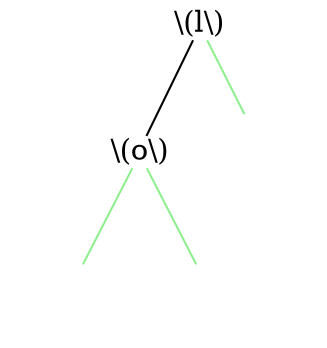 graph {
	size="4,4"
	0 [label="\\(l\\)" shape=plain]
	1 [label="\\(o\\)" shape=plain]
	0 -- 1
	2 [label="" shape=none]
	1 -- 2 [color=lightgreen]
	3 [label="" shape=none]
	1 -- 3 [color=lightgreen]
	4 [label="" shape=none]
	0 -- 4 [color=lightgreen]
}
